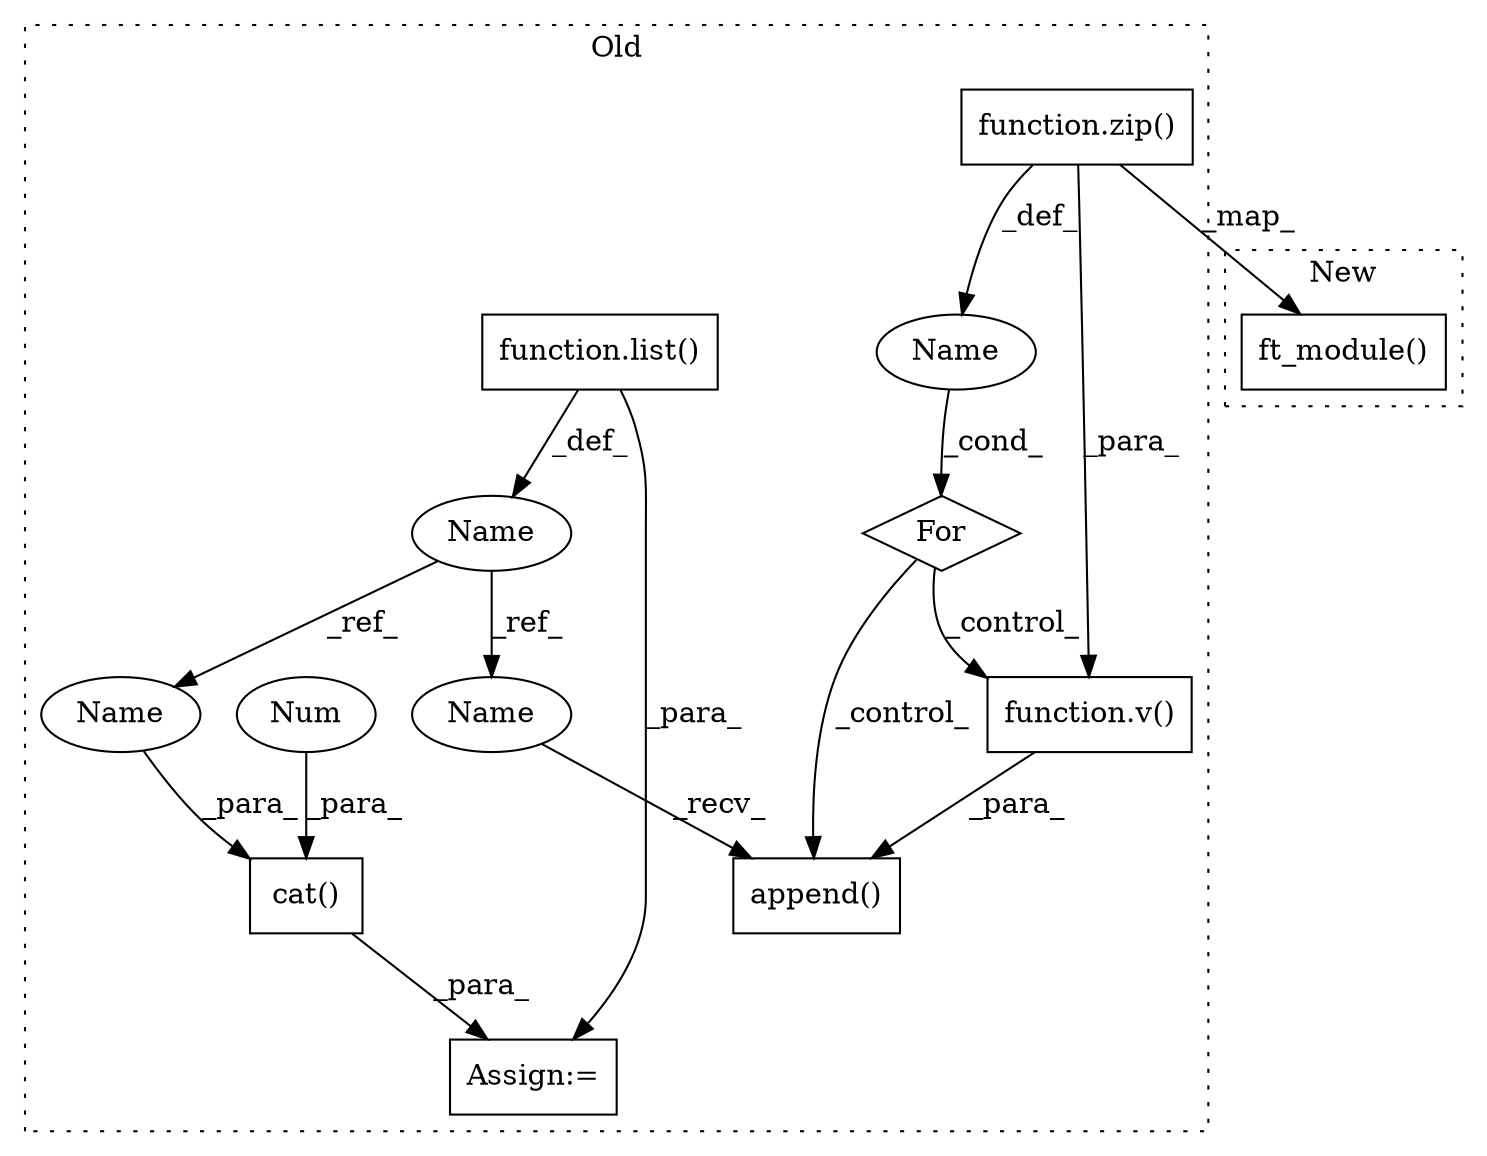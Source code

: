 digraph G {
subgraph cluster0 {
1 [label="function.zip()" a="75" s="1110,1131" l="4,1" shape="box"];
3 [label="append()" a="75" s="1146,1178" l="28,1" shape="box"];
4 [label="Name" a="87" s="1104" l="1" shape="ellipse"];
5 [label="For" a="107" s="1096,1132" l="4,14" shape="diamond"];
6 [label="Name" a="87" s="1058" l="20" shape="ellipse"];
7 [label="cat()" a="75" s="1192,1225" l="10,1" shape="box"];
8 [label="function.v()" a="75" s="1174,1177" l="2,1" shape="box"];
9 [label="function.list()" a="75" s="1081" l="6" shape="box"];
10 [label="Num" a="76" s="1224" l="1" shape="ellipse"];
11 [label="Assign:=" a="68" s="1189" l="3" shape="box"];
12 [label="Name" a="87" s="1146" l="20" shape="ellipse"];
13 [label="Name" a="87" s="1202" l="20" shape="ellipse"];
label = "Old";
style="dotted";
}
subgraph cluster1 {
2 [label="ft_module()" a="75" s="1432,1448" l="15,1" shape="box"];
label = "New";
style="dotted";
}
1 -> 4 [label="_def_"];
1 -> 8 [label="_para_"];
1 -> 2 [label="_map_"];
4 -> 5 [label="_cond_"];
5 -> 8 [label="_control_"];
5 -> 3 [label="_control_"];
6 -> 13 [label="_ref_"];
6 -> 12 [label="_ref_"];
7 -> 11 [label="_para_"];
8 -> 3 [label="_para_"];
9 -> 6 [label="_def_"];
9 -> 11 [label="_para_"];
10 -> 7 [label="_para_"];
12 -> 3 [label="_recv_"];
13 -> 7 [label="_para_"];
}